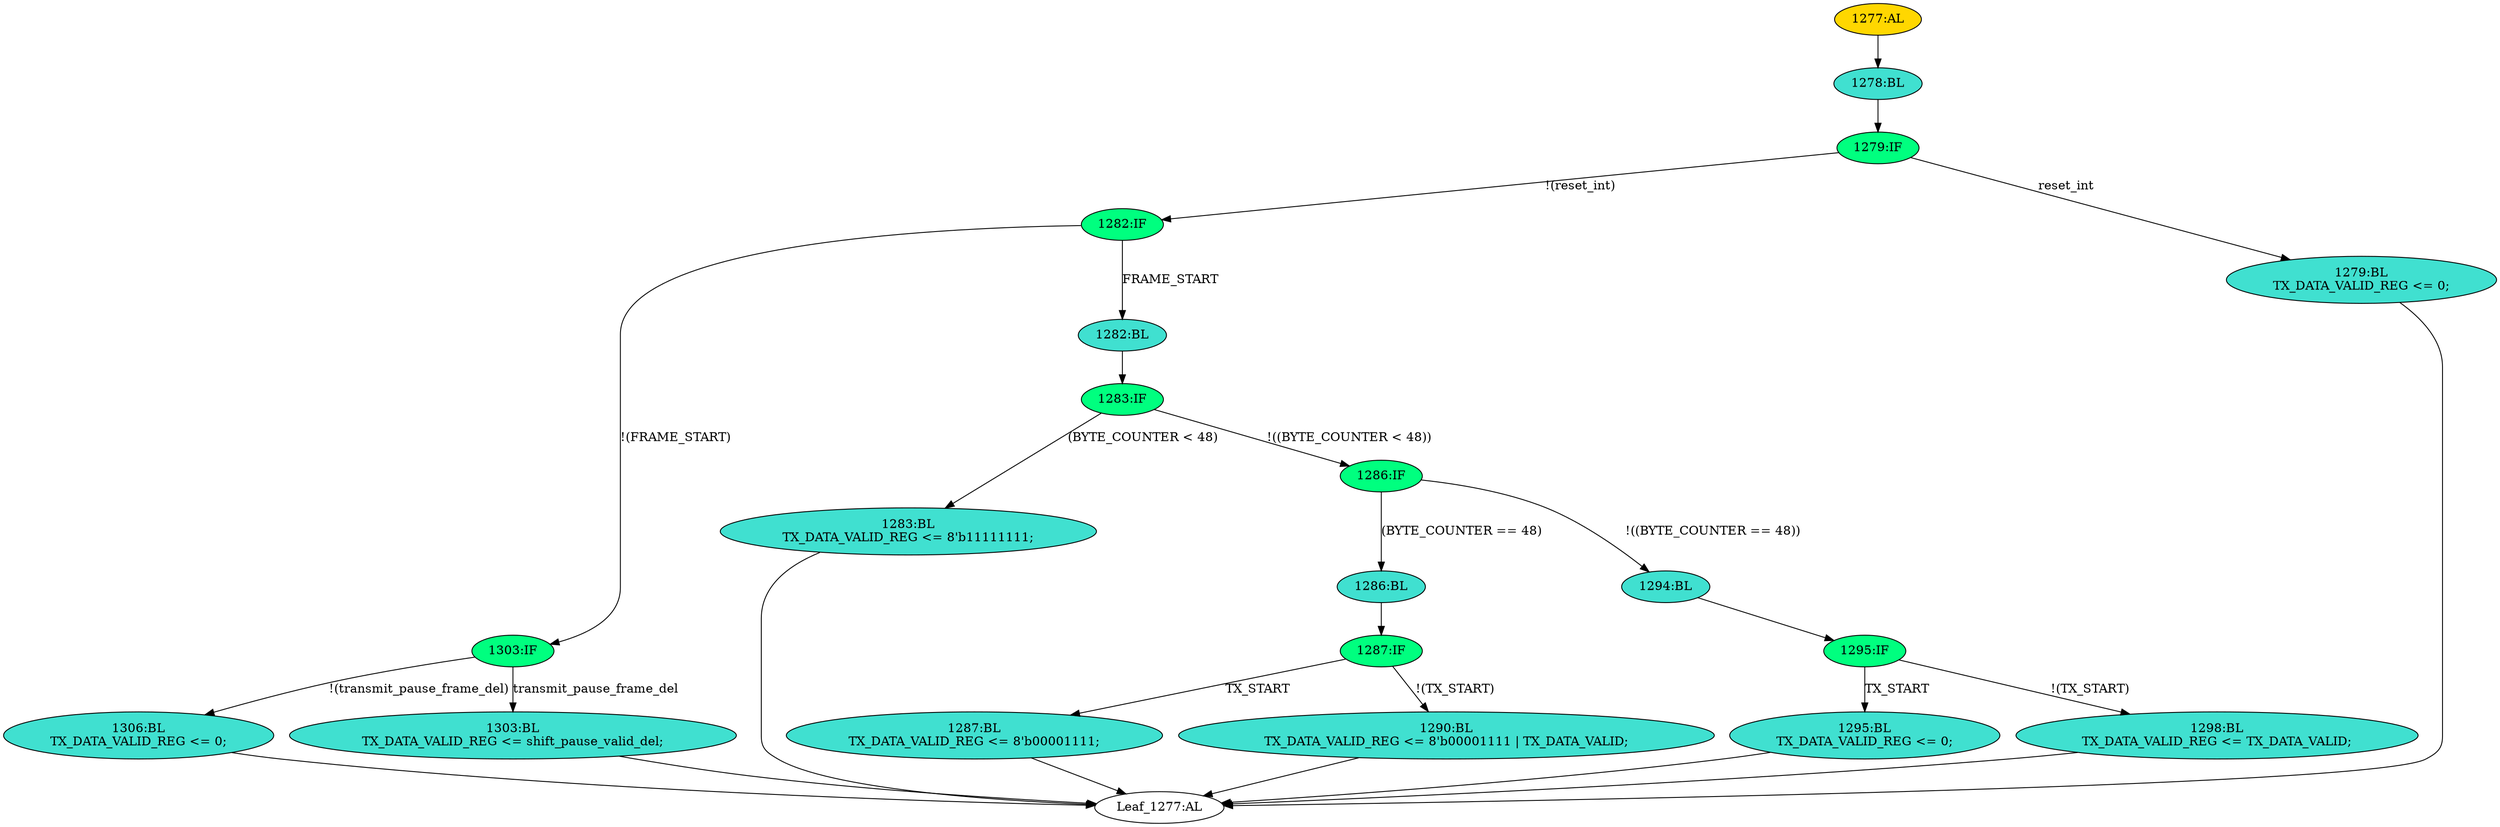 strict digraph "" {
	node [label="\N"];
	"1282:IF"	 [ast="<pyverilog.vparser.ast.IfStatement object at 0x7f2e12ffc650>",
		fillcolor=springgreen,
		label="1282:IF",
		statements="[]",
		style=filled,
		typ=IfStatement];
	"1303:IF"	 [ast="<pyverilog.vparser.ast.IfStatement object at 0x7f2e12ffc690>",
		fillcolor=springgreen,
		label="1303:IF",
		statements="[]",
		style=filled,
		typ=IfStatement];
	"1282:IF" -> "1303:IF"	 [cond="['FRAME_START']",
		label="!(FRAME_START)",
		lineno=1282];
	"1282:BL"	 [ast="<pyverilog.vparser.ast.Block object at 0x7f2e12ffcb10>",
		fillcolor=turquoise,
		label="1282:BL",
		statements="[]",
		style=filled,
		typ=Block];
	"1282:IF" -> "1282:BL"	 [cond="['FRAME_START']",
		label=FRAME_START,
		lineno=1282];
	"1295:BL"	 [ast="<pyverilog.vparser.ast.Block object at 0x7f2e12ffc5d0>",
		fillcolor=turquoise,
		label="1295:BL
TX_DATA_VALID_REG <= 0;",
		statements="[<pyverilog.vparser.ast.NonblockingSubstitution object at 0x7f2e12ffc450>]",
		style=filled,
		typ=Block];
	"Leaf_1277:AL"	 [def_var="['TX_DATA_VALID_REG']",
		label="Leaf_1277:AL"];
	"1295:BL" -> "Leaf_1277:AL"	 [cond="[]",
		lineno=None];
	"1279:IF"	 [ast="<pyverilog.vparser.ast.IfStatement object at 0x7f2e12ffc610>",
		fillcolor=springgreen,
		label="1279:IF",
		statements="[]",
		style=filled,
		typ=IfStatement];
	"1279:IF" -> "1282:IF"	 [cond="['reset_int']",
		label="!(reset_int)",
		lineno=1279];
	"1279:BL"	 [ast="<pyverilog.vparser.ast.Block object at 0x7f2e1311b910>",
		fillcolor=turquoise,
		label="1279:BL
TX_DATA_VALID_REG <= 0;",
		statements="[<pyverilog.vparser.ast.NonblockingSubstitution object at 0x7f2e1311b950>]",
		style=filled,
		typ=Block];
	"1279:IF" -> "1279:BL"	 [cond="['reset_int']",
		label=reset_int,
		lineno=1279];
	"1287:BL"	 [ast="<pyverilog.vparser.ast.Block object at 0x7f2e1311b210>",
		fillcolor=turquoise,
		label="1287:BL
TX_DATA_VALID_REG <= 8'b00001111;",
		statements="[<pyverilog.vparser.ast.NonblockingSubstitution object at 0x7f2e1311b250>]",
		style=filled,
		typ=Block];
	"1287:BL" -> "Leaf_1277:AL"	 [cond="[]",
		lineno=None];
	"1306:BL"	 [ast="<pyverilog.vparser.ast.Block object at 0x7f2e12ffc6d0>",
		fillcolor=turquoise,
		label="1306:BL
TX_DATA_VALID_REG <= 0;",
		statements="[<pyverilog.vparser.ast.NonblockingSubstitution object at 0x7f2e12ffc710>]",
		style=filled,
		typ=Block];
	"1306:BL" -> "Leaf_1277:AL"	 [cond="[]",
		lineno=None];
	"1286:BL"	 [ast="<pyverilog.vparser.ast.Block object at 0x7f2e12ffce90>",
		fillcolor=turquoise,
		label="1286:BL",
		statements="[]",
		style=filled,
		typ=Block];
	"1287:IF"	 [ast="<pyverilog.vparser.ast.IfStatement object at 0x7f2e12ffced0>",
		fillcolor=springgreen,
		label="1287:IF",
		statements="[]",
		style=filled,
		typ=IfStatement];
	"1286:BL" -> "1287:IF"	 [cond="[]",
		lineno=None];
	"1294:BL"	 [ast="<pyverilog.vparser.ast.Block object at 0x7f2e12ffcbd0>",
		fillcolor=turquoise,
		label="1294:BL",
		statements="[]",
		style=filled,
		typ=Block];
	"1295:IF"	 [ast="<pyverilog.vparser.ast.IfStatement object at 0x7f2e12ffcc10>",
		fillcolor=springgreen,
		label="1295:IF",
		statements="[]",
		style=filled,
		typ=IfStatement];
	"1294:BL" -> "1295:IF"	 [cond="[]",
		lineno=None];
	"1283:BL"	 [ast="<pyverilog.vparser.ast.Block object at 0x7f2e1311b590>",
		fillcolor=turquoise,
		label="1283:BL
TX_DATA_VALID_REG <= 8'b11111111;",
		statements="[<pyverilog.vparser.ast.NonblockingSubstitution object at 0x7f2e1311b5d0>]",
		style=filled,
		typ=Block];
	"1283:BL" -> "Leaf_1277:AL"	 [cond="[]",
		lineno=None];
	"1278:BL"	 [ast="<pyverilog.vparser.ast.Block object at 0x7f2e1311bb50>",
		fillcolor=turquoise,
		label="1278:BL",
		statements="[]",
		style=filled,
		typ=Block];
	"1278:BL" -> "1279:IF"	 [cond="[]",
		lineno=None];
	"1290:BL"	 [ast="<pyverilog.vparser.ast.Block object at 0x7f2e12ffcf10>",
		fillcolor=turquoise,
		label="1290:BL
TX_DATA_VALID_REG <= 8'b00001111 | TX_DATA_VALID;",
		statements="[<pyverilog.vparser.ast.NonblockingSubstitution object at 0x7f2e12ffcf50>]",
		style=filled,
		typ=Block];
	"1290:BL" -> "Leaf_1277:AL"	 [cond="[]",
		lineno=None];
	"1286:IF"	 [ast="<pyverilog.vparser.ast.IfStatement object at 0x7f2e12ffcb90>",
		fillcolor=springgreen,
		label="1286:IF",
		statements="[]",
		style=filled,
		typ=IfStatement];
	"1286:IF" -> "1286:BL"	 [cond="['BYTE_COUNTER']",
		label="(BYTE_COUNTER == 48)",
		lineno=1286];
	"1286:IF" -> "1294:BL"	 [cond="['BYTE_COUNTER']",
		label="!((BYTE_COUNTER == 48))",
		lineno=1286];
	"1303:IF" -> "1306:BL"	 [cond="['transmit_pause_frame_del']",
		label="!(transmit_pause_frame_del)",
		lineno=1303];
	"1303:BL"	 [ast="<pyverilog.vparser.ast.Block object at 0x7f2e12ffc890>",
		fillcolor=turquoise,
		label="1303:BL
TX_DATA_VALID_REG <= shift_pause_valid_del;",
		statements="[<pyverilog.vparser.ast.NonblockingSubstitution object at 0x7f2e12ffc8d0>]",
		style=filled,
		typ=Block];
	"1303:IF" -> "1303:BL"	 [cond="['transmit_pause_frame_del']",
		label=transmit_pause_frame_del,
		lineno=1303];
	"1287:IF" -> "1287:BL"	 [cond="['TX_START']",
		label=TX_START,
		lineno=1287];
	"1287:IF" -> "1290:BL"	 [cond="['TX_START']",
		label="!(TX_START)",
		lineno=1287];
	"1298:BL"	 [ast="<pyverilog.vparser.ast.Block object at 0x7f2e12ffcc50>",
		fillcolor=turquoise,
		label="1298:BL
TX_DATA_VALID_REG <= TX_DATA_VALID;",
		statements="[<pyverilog.vparser.ast.NonblockingSubstitution object at 0x7f2e12ffcc90>]",
		style=filled,
		typ=Block];
	"1298:BL" -> "Leaf_1277:AL"	 [cond="[]",
		lineno=None];
	"1283:IF"	 [ast="<pyverilog.vparser.ast.IfStatement object at 0x7f2e12ffcb50>",
		fillcolor=springgreen,
		label="1283:IF",
		statements="[]",
		style=filled,
		typ=IfStatement];
	"1283:IF" -> "1283:BL"	 [cond="['BYTE_COUNTER']",
		label="(BYTE_COUNTER < 48)",
		lineno=1283];
	"1283:IF" -> "1286:IF"	 [cond="['BYTE_COUNTER']",
		label="!((BYTE_COUNTER < 48))",
		lineno=1283];
	"1295:IF" -> "1295:BL"	 [cond="['TX_START']",
		label=TX_START,
		lineno=1295];
	"1295:IF" -> "1298:BL"	 [cond="['TX_START']",
		label="!(TX_START)",
		lineno=1295];
	"1282:BL" -> "1283:IF"	 [cond="[]",
		lineno=None];
	"1277:AL"	 [ast="<pyverilog.vparser.ast.Always object at 0x7f2e1311bc10>",
		clk_sens=True,
		fillcolor=gold,
		label="1277:AL",
		sens="['TX_CLK', 'reset_int']",
		statements="[]",
		style=filled,
		typ=Always,
		use_var="['TX_DATA_VALID', 'TX_START', 'reset_int', 'BYTE_COUNTER', 'FRAME_START', 'shift_pause_valid_del', 'transmit_pause_frame_del']"];
	"1277:AL" -> "1278:BL"	 [cond="[]",
		lineno=None];
	"1279:BL" -> "Leaf_1277:AL"	 [cond="[]",
		lineno=None];
	"1303:BL" -> "Leaf_1277:AL"	 [cond="[]",
		lineno=None];
}

